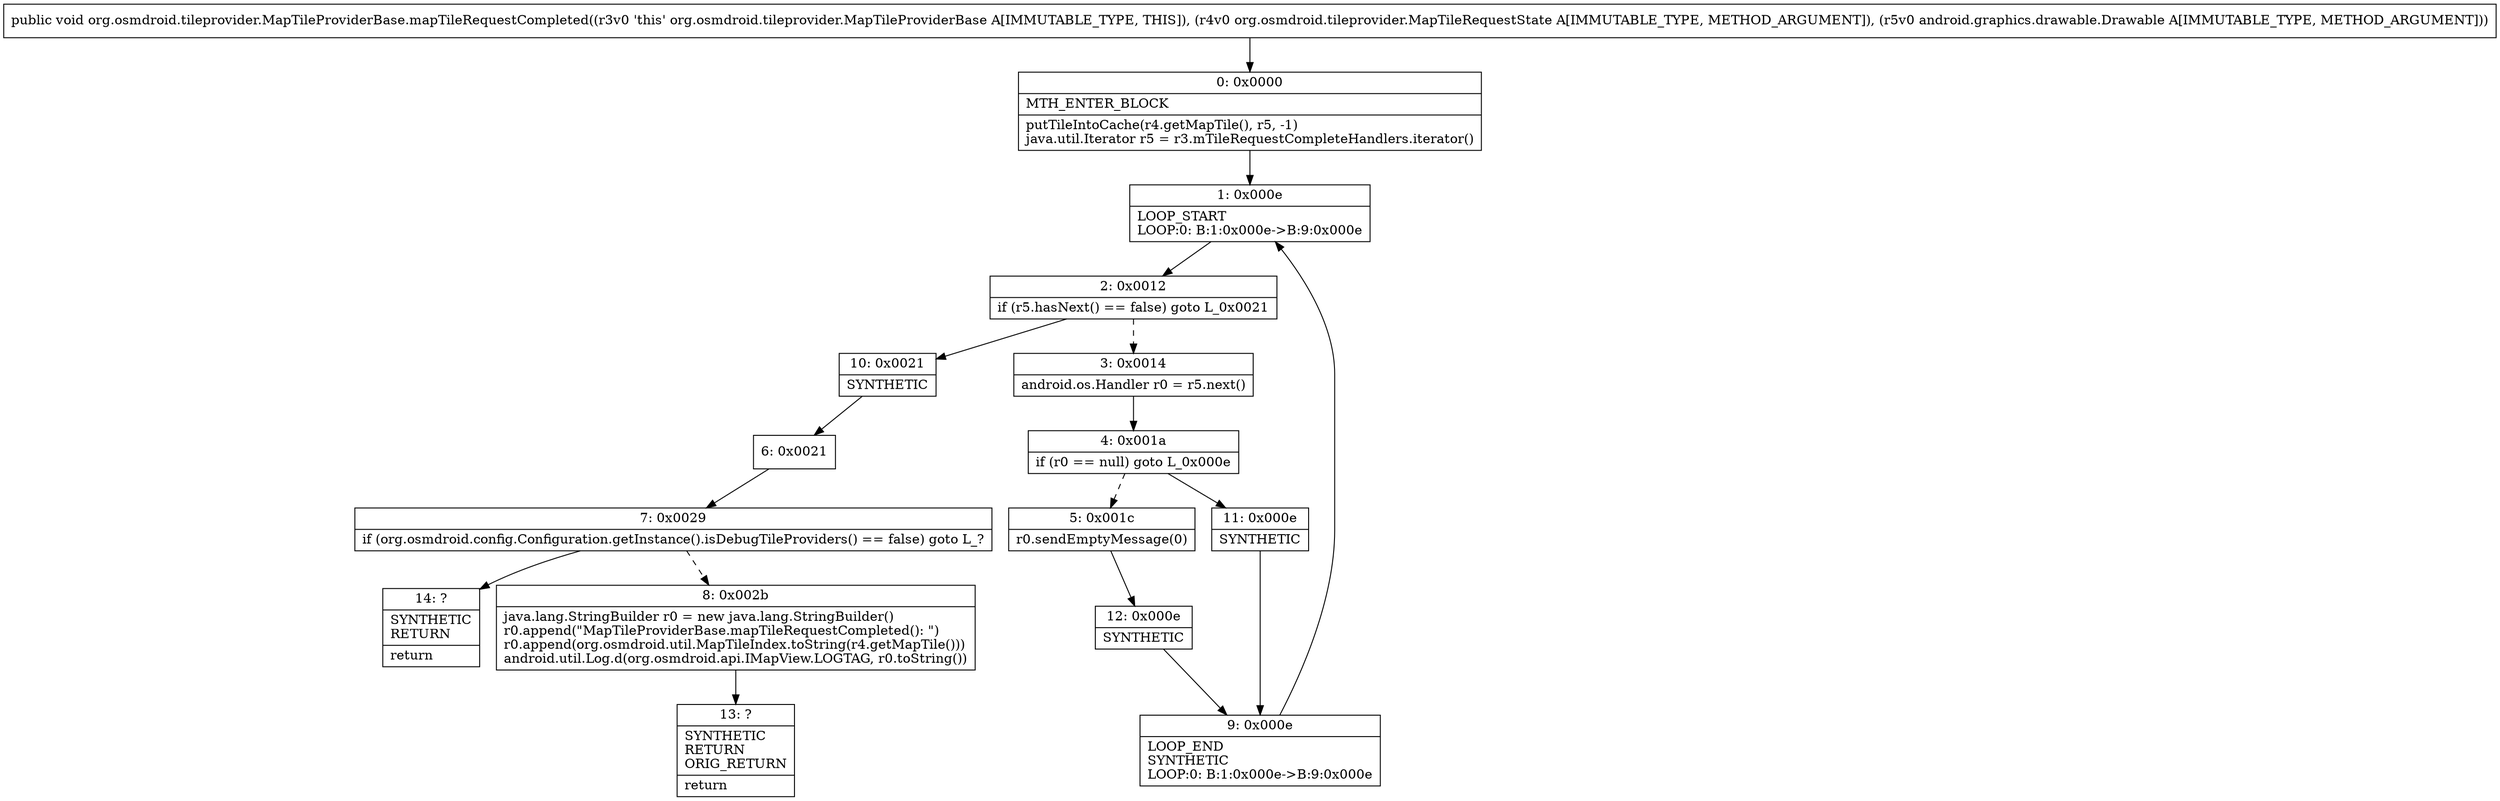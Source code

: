 digraph "CFG fororg.osmdroid.tileprovider.MapTileProviderBase.mapTileRequestCompleted(Lorg\/osmdroid\/tileprovider\/MapTileRequestState;Landroid\/graphics\/drawable\/Drawable;)V" {
Node_0 [shape=record,label="{0\:\ 0x0000|MTH_ENTER_BLOCK\l|putTileIntoCache(r4.getMapTile(), r5, \-1)\ljava.util.Iterator r5 = r3.mTileRequestCompleteHandlers.iterator()\l}"];
Node_1 [shape=record,label="{1\:\ 0x000e|LOOP_START\lLOOP:0: B:1:0x000e\-\>B:9:0x000e\l}"];
Node_2 [shape=record,label="{2\:\ 0x0012|if (r5.hasNext() == false) goto L_0x0021\l}"];
Node_3 [shape=record,label="{3\:\ 0x0014|android.os.Handler r0 = r5.next()\l}"];
Node_4 [shape=record,label="{4\:\ 0x001a|if (r0 == null) goto L_0x000e\l}"];
Node_5 [shape=record,label="{5\:\ 0x001c|r0.sendEmptyMessage(0)\l}"];
Node_6 [shape=record,label="{6\:\ 0x0021}"];
Node_7 [shape=record,label="{7\:\ 0x0029|if (org.osmdroid.config.Configuration.getInstance().isDebugTileProviders() == false) goto L_?\l}"];
Node_8 [shape=record,label="{8\:\ 0x002b|java.lang.StringBuilder r0 = new java.lang.StringBuilder()\lr0.append(\"MapTileProviderBase.mapTileRequestCompleted(): \")\lr0.append(org.osmdroid.util.MapTileIndex.toString(r4.getMapTile()))\landroid.util.Log.d(org.osmdroid.api.IMapView.LOGTAG, r0.toString())\l}"];
Node_9 [shape=record,label="{9\:\ 0x000e|LOOP_END\lSYNTHETIC\lLOOP:0: B:1:0x000e\-\>B:9:0x000e\l}"];
Node_10 [shape=record,label="{10\:\ 0x0021|SYNTHETIC\l}"];
Node_11 [shape=record,label="{11\:\ 0x000e|SYNTHETIC\l}"];
Node_12 [shape=record,label="{12\:\ 0x000e|SYNTHETIC\l}"];
Node_13 [shape=record,label="{13\:\ ?|SYNTHETIC\lRETURN\lORIG_RETURN\l|return\l}"];
Node_14 [shape=record,label="{14\:\ ?|SYNTHETIC\lRETURN\l|return\l}"];
MethodNode[shape=record,label="{public void org.osmdroid.tileprovider.MapTileProviderBase.mapTileRequestCompleted((r3v0 'this' org.osmdroid.tileprovider.MapTileProviderBase A[IMMUTABLE_TYPE, THIS]), (r4v0 org.osmdroid.tileprovider.MapTileRequestState A[IMMUTABLE_TYPE, METHOD_ARGUMENT]), (r5v0 android.graphics.drawable.Drawable A[IMMUTABLE_TYPE, METHOD_ARGUMENT])) }"];
MethodNode -> Node_0;
Node_0 -> Node_1;
Node_1 -> Node_2;
Node_2 -> Node_3[style=dashed];
Node_2 -> Node_10;
Node_3 -> Node_4;
Node_4 -> Node_5[style=dashed];
Node_4 -> Node_11;
Node_5 -> Node_12;
Node_6 -> Node_7;
Node_7 -> Node_8[style=dashed];
Node_7 -> Node_14;
Node_8 -> Node_13;
Node_9 -> Node_1;
Node_10 -> Node_6;
Node_11 -> Node_9;
Node_12 -> Node_9;
}

